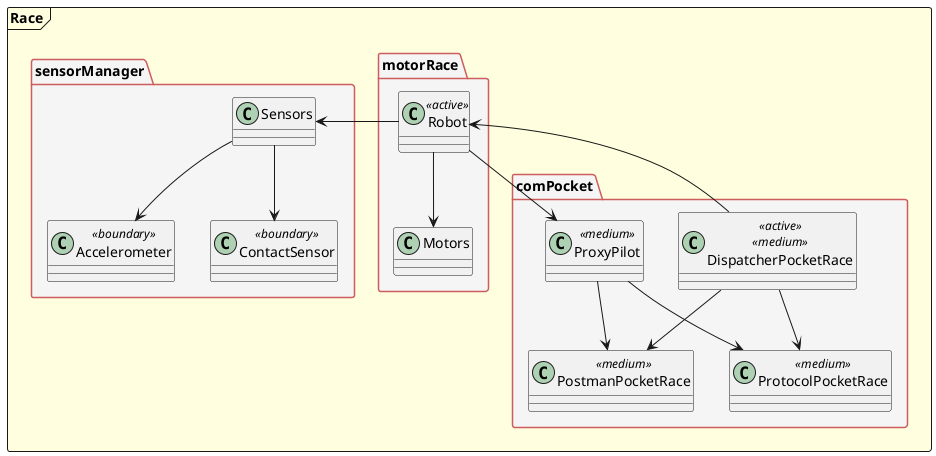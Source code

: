 

@startuml


skinparam monochrome false
skinparam shadowing false

frame Race as "Race" #LightYellow {

    folder comPocket as "comPocket" #WhiteSmoke;line:IndianRed; {
        class PostmanPocketRace <<medium>>
        class DispatcherPocketRace <<active>> <<medium>> 
        class ProtocolPocketRace <<medium>>
        class ProxyPilot <<medium>>
    }

    folder motorRace as "motorRace" #WhiteSmoke;line:IndianRed; {
        class Robot <<active>>
        class Motors
    }

    folder sensorManager as "sensorManager" #WhiteSmoke;line:IndianRed;{
        class Accelerometer <<boundary>>
        class ContactSensor <<boundary>>
        class Sensors
    }

}

DispatcherPocketRace --> PostmanPocketRace
ProxyPilot --> PostmanPocketRace
ProxyPilot --> ProtocolPocketRace
DispatcherPocketRace --> ProtocolPocketRace

Robot --> ProxyPilot
Robot --> Motors
Sensors --> Accelerometer
Sensors --> ContactSensor

Robot -l-> Sensors

DispatcherPocketRace -> Robot




@enduml

